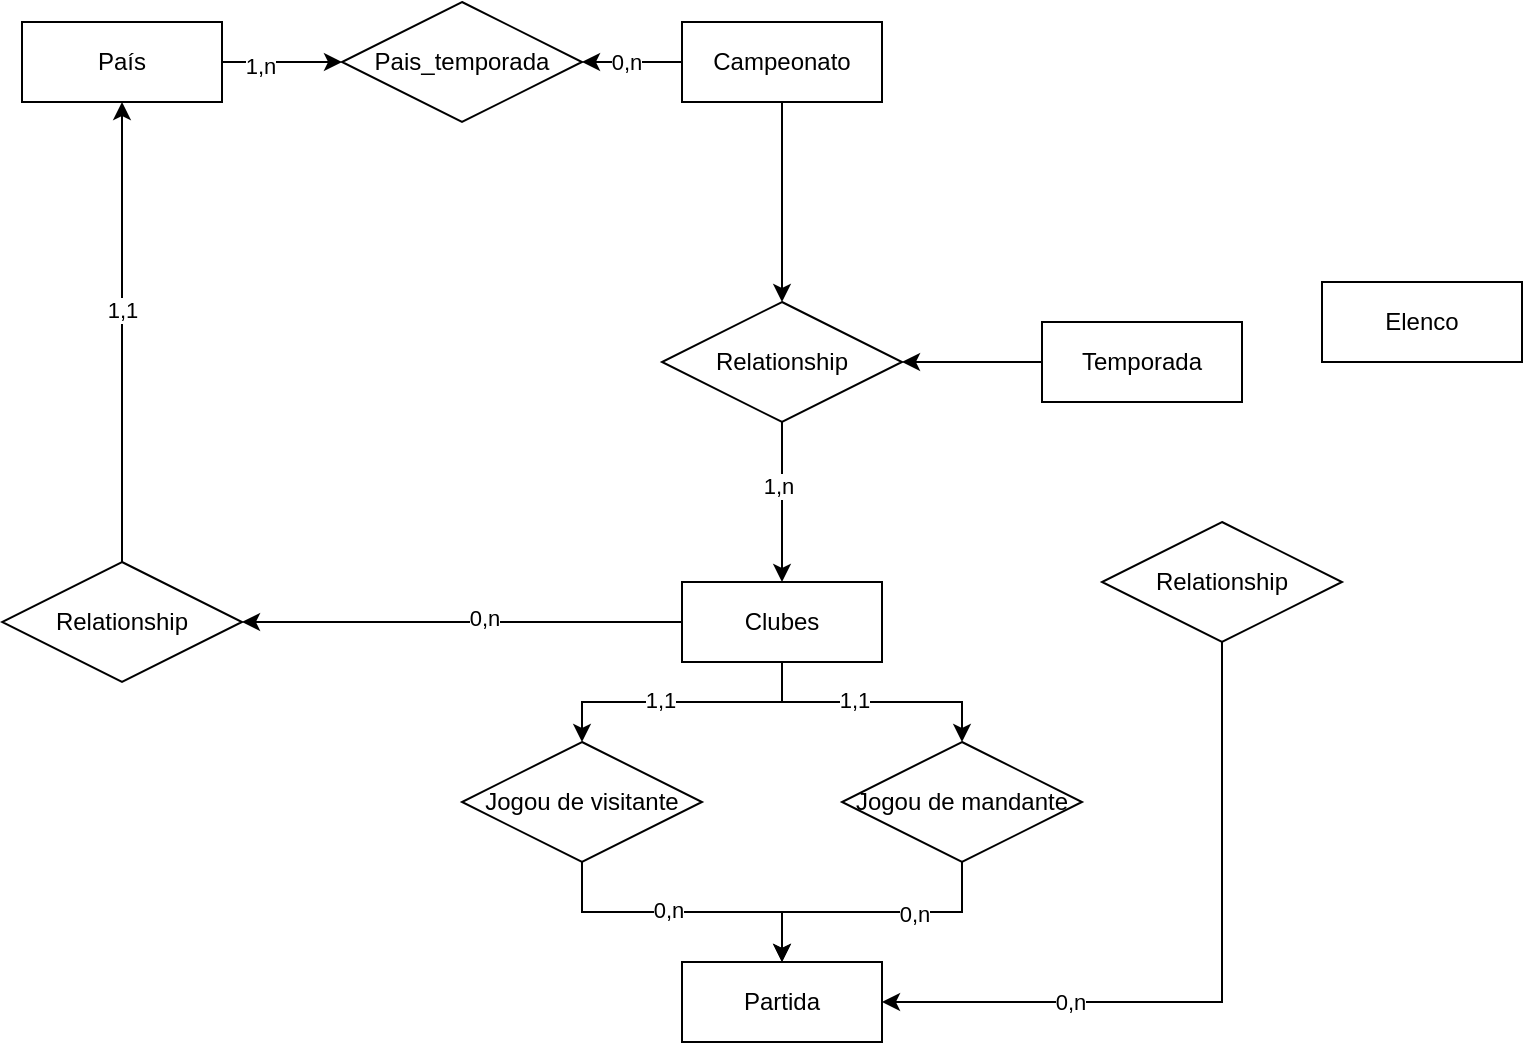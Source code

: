 <mxfile version="21.8.1" type="github">
  <diagram name="Página-1" id="wu61jTHMR0RudlEywtw_">
    <mxGraphModel dx="1477" dy="651" grid="1" gridSize="10" guides="1" tooltips="1" connect="1" arrows="1" fold="1" page="1" pageScale="1" pageWidth="827" pageHeight="1169" math="0" shadow="0">
      <root>
        <mxCell id="0" />
        <mxCell id="1" parent="0" />
        <mxCell id="DVxih_do49LNcKvW1eOE-18" style="edgeStyle=orthogonalEdgeStyle;rounded=0;orthogonalLoop=1;jettySize=auto;html=1;" parent="1" source="DVxih_do49LNcKvW1eOE-14" target="DVxih_do49LNcKvW1eOE-17" edge="1">
          <mxGeometry relative="1" as="geometry" />
        </mxCell>
        <mxCell id="DVxih_do49LNcKvW1eOE-21" value="1,n" style="edgeLabel;html=1;align=center;verticalAlign=middle;resizable=0;points=[];" parent="DVxih_do49LNcKvW1eOE-18" vertex="1" connectable="0">
          <mxGeometry x="-0.36" y="-2" relative="1" as="geometry">
            <mxPoint as="offset" />
          </mxGeometry>
        </mxCell>
        <mxCell id="DVxih_do49LNcKvW1eOE-14" value="País" style="whiteSpace=wrap;html=1;align=center;" parent="1" vertex="1">
          <mxGeometry x="20" y="230" width="100" height="40" as="geometry" />
        </mxCell>
        <mxCell id="EI13l_1nYd81U-HAZU5a-3" style="edgeStyle=orthogonalEdgeStyle;rounded=0;orthogonalLoop=1;jettySize=auto;html=1;entryX=0.5;entryY=0;entryDx=0;entryDy=0;" edge="1" parent="1" source="DVxih_do49LNcKvW1eOE-16" target="DVxih_do49LNcKvW1eOE-43">
          <mxGeometry relative="1" as="geometry" />
        </mxCell>
        <mxCell id="DVxih_do49LNcKvW1eOE-16" value="Campeonato" style="whiteSpace=wrap;html=1;align=center;" parent="1" vertex="1">
          <mxGeometry x="350" y="230" width="100" height="40" as="geometry" />
        </mxCell>
        <mxCell id="DVxih_do49LNcKvW1eOE-17" value="Pais_temporada" style="shape=rhombus;perimeter=rhombusPerimeter;whiteSpace=wrap;html=1;align=center;" parent="1" vertex="1">
          <mxGeometry x="180" y="220" width="120" height="60" as="geometry" />
        </mxCell>
        <mxCell id="DVxih_do49LNcKvW1eOE-24" style="edgeStyle=orthogonalEdgeStyle;rounded=0;orthogonalLoop=1;jettySize=auto;html=1;exitX=0;exitY=0.5;exitDx=0;exitDy=0;" parent="1" source="DVxih_do49LNcKvW1eOE-16" target="DVxih_do49LNcKvW1eOE-17" edge="1">
          <mxGeometry relative="1" as="geometry">
            <mxPoint x="330" y="220" as="sourcePoint" />
          </mxGeometry>
        </mxCell>
        <mxCell id="DVxih_do49LNcKvW1eOE-39" value="0,n" style="edgeLabel;html=1;align=center;verticalAlign=middle;resizable=0;points=[];" parent="DVxih_do49LNcKvW1eOE-24" vertex="1" connectable="0">
          <mxGeometry x="0.133" y="-3" relative="1" as="geometry">
            <mxPoint y="3" as="offset" />
          </mxGeometry>
        </mxCell>
        <mxCell id="EI13l_1nYd81U-HAZU5a-2" style="edgeStyle=orthogonalEdgeStyle;rounded=0;orthogonalLoop=1;jettySize=auto;html=1;entryX=1;entryY=0.5;entryDx=0;entryDy=0;" edge="1" parent="1" source="DVxih_do49LNcKvW1eOE-22" target="DVxih_do49LNcKvW1eOE-43">
          <mxGeometry relative="1" as="geometry" />
        </mxCell>
        <mxCell id="DVxih_do49LNcKvW1eOE-22" value="Temporada" style="whiteSpace=wrap;html=1;align=center;" parent="1" vertex="1">
          <mxGeometry x="530" y="380" width="100" height="40" as="geometry" />
        </mxCell>
        <mxCell id="DVxih_do49LNcKvW1eOE-45" style="edgeStyle=orthogonalEdgeStyle;rounded=0;orthogonalLoop=1;jettySize=auto;html=1;entryX=0.5;entryY=0;entryDx=0;entryDy=0;" parent="1" source="DVxih_do49LNcKvW1eOE-43" target="DVxih_do49LNcKvW1eOE-44" edge="1">
          <mxGeometry relative="1" as="geometry" />
        </mxCell>
        <mxCell id="DVxih_do49LNcKvW1eOE-46" value="1,n" style="edgeLabel;html=1;align=center;verticalAlign=middle;resizable=0;points=[];" parent="DVxih_do49LNcKvW1eOE-45" vertex="1" connectable="0">
          <mxGeometry x="-0.214" y="-2" relative="1" as="geometry">
            <mxPoint as="offset" />
          </mxGeometry>
        </mxCell>
        <mxCell id="DVxih_do49LNcKvW1eOE-43" value="Relationship" style="shape=rhombus;perimeter=rhombusPerimeter;whiteSpace=wrap;html=1;align=center;" parent="1" vertex="1">
          <mxGeometry x="340" y="370" width="120" height="60" as="geometry" />
        </mxCell>
        <mxCell id="DVxih_do49LNcKvW1eOE-50" style="edgeStyle=orthogonalEdgeStyle;rounded=0;orthogonalLoop=1;jettySize=auto;html=1;" parent="1" source="DVxih_do49LNcKvW1eOE-44" target="DVxih_do49LNcKvW1eOE-49" edge="1">
          <mxGeometry relative="1" as="geometry" />
        </mxCell>
        <mxCell id="DVxih_do49LNcKvW1eOE-53" value="0,n" style="edgeLabel;html=1;align=center;verticalAlign=middle;resizable=0;points=[];" parent="DVxih_do49LNcKvW1eOE-50" vertex="1" connectable="0">
          <mxGeometry x="-0.095" y="-2" relative="1" as="geometry">
            <mxPoint as="offset" />
          </mxGeometry>
        </mxCell>
        <mxCell id="DVxih_do49LNcKvW1eOE-58" style="edgeStyle=orthogonalEdgeStyle;rounded=0;orthogonalLoop=1;jettySize=auto;html=1;entryX=0.5;entryY=0;entryDx=0;entryDy=0;" parent="1" source="DVxih_do49LNcKvW1eOE-44" target="DVxih_do49LNcKvW1eOE-56" edge="1">
          <mxGeometry relative="1" as="geometry" />
        </mxCell>
        <mxCell id="DVxih_do49LNcKvW1eOE-67" value="1,1" style="edgeLabel;html=1;align=center;verticalAlign=middle;resizable=0;points=[];" parent="DVxih_do49LNcKvW1eOE-58" vertex="1" connectable="0">
          <mxGeometry x="0.165" y="-1" relative="1" as="geometry">
            <mxPoint as="offset" />
          </mxGeometry>
        </mxCell>
        <mxCell id="DVxih_do49LNcKvW1eOE-60" style="edgeStyle=orthogonalEdgeStyle;rounded=0;orthogonalLoop=1;jettySize=auto;html=1;" parent="1" source="DVxih_do49LNcKvW1eOE-44" target="DVxih_do49LNcKvW1eOE-57" edge="1">
          <mxGeometry relative="1" as="geometry" />
        </mxCell>
        <mxCell id="DVxih_do49LNcKvW1eOE-68" value="1,1" style="edgeLabel;html=1;align=center;verticalAlign=middle;resizable=0;points=[];" parent="DVxih_do49LNcKvW1eOE-60" vertex="1" connectable="0">
          <mxGeometry x="-0.143" y="1" relative="1" as="geometry">
            <mxPoint as="offset" />
          </mxGeometry>
        </mxCell>
        <mxCell id="DVxih_do49LNcKvW1eOE-44" value="Clubes" style="whiteSpace=wrap;html=1;align=center;" parent="1" vertex="1">
          <mxGeometry x="350" y="510" width="100" height="40" as="geometry" />
        </mxCell>
        <mxCell id="DVxih_do49LNcKvW1eOE-51" style="edgeStyle=orthogonalEdgeStyle;rounded=0;orthogonalLoop=1;jettySize=auto;html=1;" parent="1" source="DVxih_do49LNcKvW1eOE-49" target="DVxih_do49LNcKvW1eOE-14" edge="1">
          <mxGeometry relative="1" as="geometry" />
        </mxCell>
        <mxCell id="DVxih_do49LNcKvW1eOE-52" value="1,1" style="edgeLabel;html=1;align=center;verticalAlign=middle;resizable=0;points=[];" parent="DVxih_do49LNcKvW1eOE-51" vertex="1" connectable="0">
          <mxGeometry x="0.102" relative="1" as="geometry">
            <mxPoint as="offset" />
          </mxGeometry>
        </mxCell>
        <mxCell id="DVxih_do49LNcKvW1eOE-49" value="Relationship" style="shape=rhombus;perimeter=rhombusPerimeter;whiteSpace=wrap;html=1;align=center;" parent="1" vertex="1">
          <mxGeometry x="10" y="500" width="120" height="60" as="geometry" />
        </mxCell>
        <mxCell id="DVxih_do49LNcKvW1eOE-54" value="Partida" style="whiteSpace=wrap;html=1;align=center;" parent="1" vertex="1">
          <mxGeometry x="350" y="700" width="100" height="40" as="geometry" />
        </mxCell>
        <mxCell id="DVxih_do49LNcKvW1eOE-59" style="edgeStyle=orthogonalEdgeStyle;rounded=0;orthogonalLoop=1;jettySize=auto;html=1;" parent="1" source="DVxih_do49LNcKvW1eOE-56" target="DVxih_do49LNcKvW1eOE-54" edge="1">
          <mxGeometry relative="1" as="geometry" />
        </mxCell>
        <mxCell id="DVxih_do49LNcKvW1eOE-65" value="0,n" style="edgeLabel;html=1;align=center;verticalAlign=middle;resizable=0;points=[];" parent="DVxih_do49LNcKvW1eOE-59" vertex="1" connectable="0">
          <mxGeometry x="-0.099" y="1" relative="1" as="geometry">
            <mxPoint as="offset" />
          </mxGeometry>
        </mxCell>
        <mxCell id="DVxih_do49LNcKvW1eOE-56" value="Jogou de visitante" style="shape=rhombus;perimeter=rhombusPerimeter;whiteSpace=wrap;html=1;align=center;" parent="1" vertex="1">
          <mxGeometry x="240" y="590" width="120" height="60" as="geometry" />
        </mxCell>
        <mxCell id="DVxih_do49LNcKvW1eOE-61" style="edgeStyle=orthogonalEdgeStyle;rounded=0;orthogonalLoop=1;jettySize=auto;html=1;" parent="1" source="DVxih_do49LNcKvW1eOE-57" target="DVxih_do49LNcKvW1eOE-54" edge="1">
          <mxGeometry relative="1" as="geometry" />
        </mxCell>
        <mxCell id="DVxih_do49LNcKvW1eOE-66" value="0,n" style="edgeLabel;html=1;align=center;verticalAlign=middle;resizable=0;points=[];" parent="DVxih_do49LNcKvW1eOE-61" vertex="1" connectable="0">
          <mxGeometry x="-0.29" y="1" relative="1" as="geometry">
            <mxPoint as="offset" />
          </mxGeometry>
        </mxCell>
        <mxCell id="DVxih_do49LNcKvW1eOE-57" value="Jogou de mandante" style="shape=rhombus;perimeter=rhombusPerimeter;whiteSpace=wrap;html=1;align=center;" parent="1" vertex="1">
          <mxGeometry x="430" y="590" width="120" height="60" as="geometry" />
        </mxCell>
        <mxCell id="DVxih_do49LNcKvW1eOE-64" style="edgeStyle=orthogonalEdgeStyle;rounded=0;orthogonalLoop=1;jettySize=auto;html=1;entryX=1;entryY=0.5;entryDx=0;entryDy=0;" parent="1" source="DVxih_do49LNcKvW1eOE-63" target="DVxih_do49LNcKvW1eOE-54" edge="1">
          <mxGeometry relative="1" as="geometry">
            <Array as="points">
              <mxPoint x="620" y="720" />
            </Array>
          </mxGeometry>
        </mxCell>
        <mxCell id="DVxih_do49LNcKvW1eOE-69" value="0,n" style="edgeLabel;html=1;align=center;verticalAlign=middle;resizable=0;points=[];" parent="DVxih_do49LNcKvW1eOE-64" vertex="1" connectable="0">
          <mxGeometry x="0.467" relative="1" as="geometry">
            <mxPoint as="offset" />
          </mxGeometry>
        </mxCell>
        <mxCell id="DVxih_do49LNcKvW1eOE-63" value="Relationship" style="shape=rhombus;perimeter=rhombusPerimeter;whiteSpace=wrap;html=1;align=center;" parent="1" vertex="1">
          <mxGeometry x="560" y="480" width="120" height="60" as="geometry" />
        </mxCell>
        <mxCell id="DVxih_do49LNcKvW1eOE-71" value="Elenco" style="whiteSpace=wrap;html=1;align=center;" parent="1" vertex="1">
          <mxGeometry x="670" y="360" width="100" height="40" as="geometry" />
        </mxCell>
      </root>
    </mxGraphModel>
  </diagram>
</mxfile>
